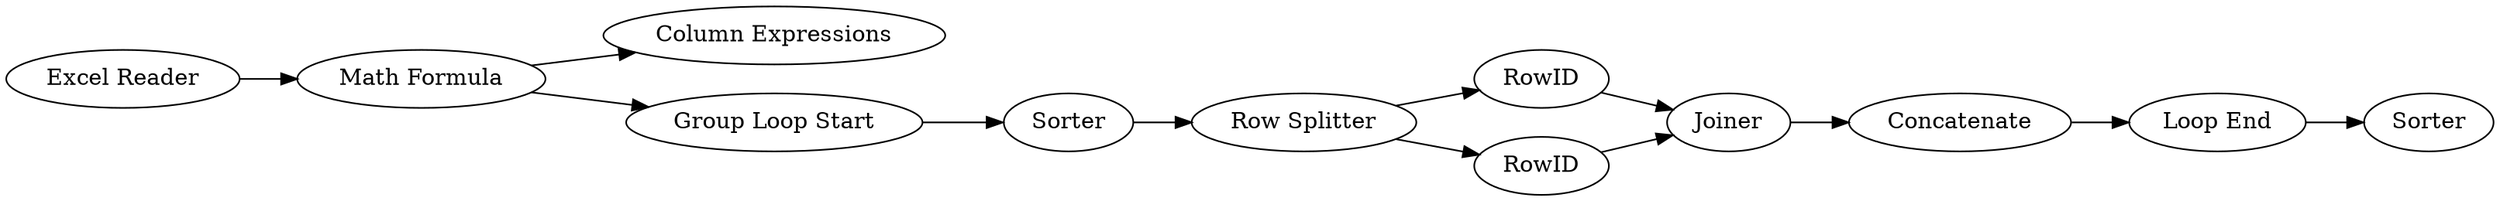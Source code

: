 digraph {
	"-6001011591505434407_13" [label=Sorter]
	"-6001011591505434407_5" [label=RowID]
	"-6001011591505434407_11" [label="Math Formula"]
	"-6001011591505434407_9" [label=Sorter]
	"-6001011591505434407_4" [label="Row Splitter"]
	"-6001011591505434407_12" [label="Column Expressions"]
	"-6001011591505434407_8" [label=Concatenate]
	"-6001011591505434407_2" [label="Group Loop Start"]
	"-6001011591505434407_7" [label=Joiner]
	"-6001011591505434407_1" [label="Excel Reader"]
	"-6001011591505434407_3" [label="Loop End"]
	"-6001011591505434407_6" [label=RowID]
	"-6001011591505434407_8" -> "-6001011591505434407_3"
	"-6001011591505434407_7" -> "-6001011591505434407_8"
	"-6001011591505434407_4" -> "-6001011591505434407_6"
	"-6001011591505434407_11" -> "-6001011591505434407_12"
	"-6001011591505434407_13" -> "-6001011591505434407_4"
	"-6001011591505434407_2" -> "-6001011591505434407_13"
	"-6001011591505434407_11" -> "-6001011591505434407_2"
	"-6001011591505434407_5" -> "-6001011591505434407_7"
	"-6001011591505434407_6" -> "-6001011591505434407_7"
	"-6001011591505434407_1" -> "-6001011591505434407_11"
	"-6001011591505434407_4" -> "-6001011591505434407_5"
	"-6001011591505434407_3" -> "-6001011591505434407_9"
	rankdir=LR
}
